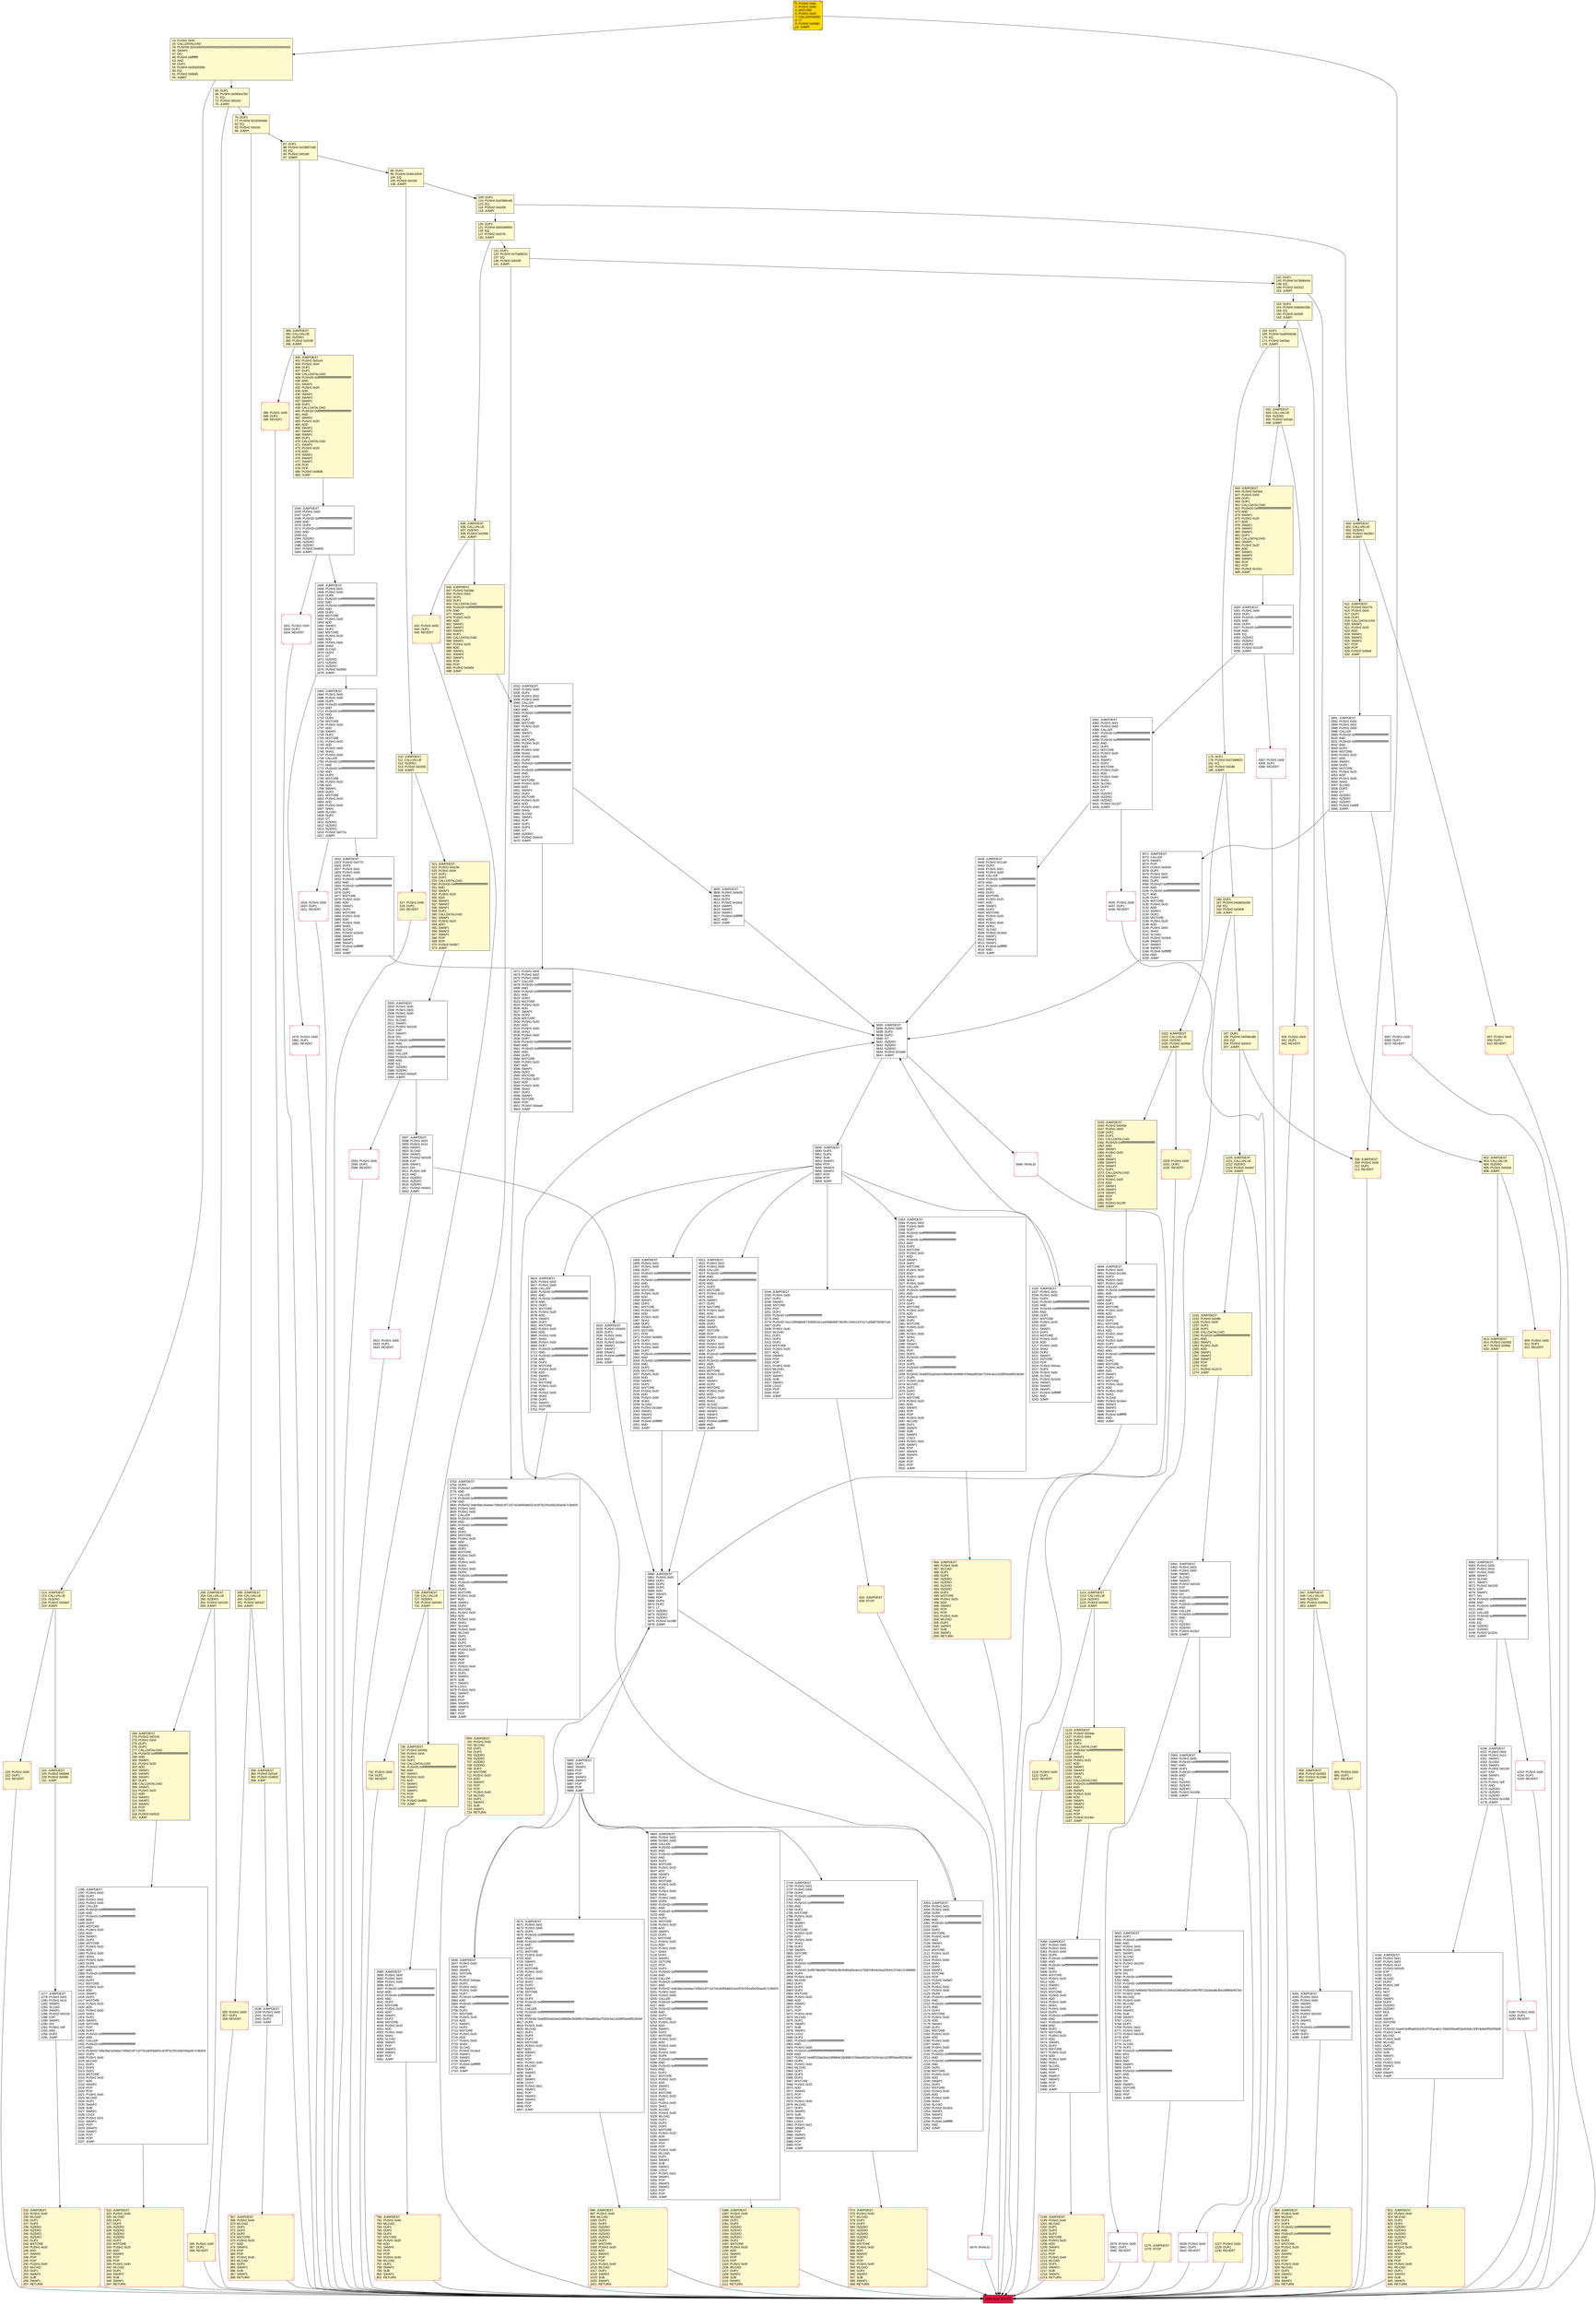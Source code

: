 digraph G {
bgcolor=transparent rankdir=UD;
node [shape=box style=filled color=black fillcolor=white fontname=arial fontcolor=black];
1544 [label="1544: JUMPDEST\l1545: PUSH1 0x00\l1547: DUP1\l1548: PUSH20 0xffffffffffffffffffffffffffffffffffffffff\l1569: AND\l1570: DUP4\l1571: PUSH20 0xffffffffffffffffffffffffffffffffffffffff\l1592: AND\l1593: EQ\l1594: ISZERO\l1595: ISZERO\l1596: ISZERO\l1597: PUSH2 0x0645\l1600: JUMPI\l" ];
2991 [label="2991: JUMPDEST\l2992: PUSH1 0x00\l2994: PUSH1 0x01\l2996: PUSH1 0x00\l2998: CALLER\l2999: PUSH20 0xffffffffffffffffffffffffffffffffffffffff\l3020: AND\l3021: PUSH20 0xffffffffffffffffffffffffffffffffffffffff\l3042: AND\l3043: DUP2\l3044: MSTORE\l3045: PUSH1 0x20\l3047: ADD\l3048: SWAP1\l3049: DUP2\l3050: MSTORE\l3051: PUSH1 0x20\l3053: ADD\l3054: PUSH1 0x00\l3056: SHA3\l3057: SLOAD\l3058: DUP3\l3059: GT\l3060: ISZERO\l3061: ISZERO\l3062: ISZERO\l3063: PUSH2 0x0bff\l3066: JUMPI\l" ];
5890 [label="5890: EXIT BLOCK\l" fillcolor=crimson ];
574 [label="574: JUMPDEST\l575: PUSH1 0x40\l577: MLOAD\l578: DUP1\l579: DUP3\l580: ISZERO\l581: ISZERO\l582: ISZERO\l583: ISZERO\l584: DUP2\l585: MSTORE\l586: PUSH1 0x20\l588: ADD\l589: SWAP2\l590: POP\l591: POP\l592: PUSH1 0x40\l594: MLOAD\l595: DUP1\l596: SWAP2\l597: SUB\l598: SWAP1\l599: RETURN\l" fillcolor=lemonchiffon shape=Msquare color=crimson ];
1086 [label="1086: JUMPDEST\l1087: PUSH1 0x40\l1089: MLOAD\l1090: DUP1\l1091: DUP3\l1092: ISZERO\l1093: ISZERO\l1094: ISZERO\l1095: ISZERO\l1096: DUP2\l1097: MSTORE\l1098: PUSH1 0x20\l1100: ADD\l1101: SWAP2\l1102: POP\l1103: POP\l1104: PUSH1 0x40\l1106: MLOAD\l1107: DUP1\l1108: SWAP2\l1109: SUB\l1110: SWAP1\l1111: RETURN\l" fillcolor=lemonchiffon shape=Msquare color=crimson ];
4184 [label="4184: JUMPDEST\l4185: PUSH1 0x01\l4187: PUSH1 0x03\l4189: PUSH1 0x14\l4191: PUSH2 0x0100\l4194: EXP\l4195: DUP2\l4196: SLOAD\l4197: DUP2\l4198: PUSH1 0xff\l4200: MUL\l4201: NOT\l4202: AND\l4203: SWAP1\l4204: DUP4\l4205: ISZERO\l4206: ISZERO\l4207: MUL\l4208: OR\l4209: SWAP1\l4210: SSTORE\l4211: POP\l4212: PUSH32 0xae5184fba832cb2b1f702aca6117b8d265eaf03ad33eb133f19dde0f5920fa08\l4245: PUSH1 0x40\l4247: MLOAD\l4248: PUSH1 0x40\l4250: MLOAD\l4251: DUP1\l4252: SWAP2\l4253: SUB\l4254: SWAP1\l4255: LOG1\l4256: PUSH1 0x01\l4258: SWAP1\l4259: POP\l4260: SWAP1\l4261: JUMP\l" ];
725 [label="725: JUMPDEST\l726: CALLVALUE\l727: ISZERO\l728: PUSH2 0x02e0\l731: JUMPI\l" fillcolor=lemonchiffon ];
821 [label="821: JUMPDEST\l822: PUSH1 0x40\l824: MLOAD\l825: DUP1\l826: DUP3\l827: ISZERO\l828: ISZERO\l829: ISZERO\l830: ISZERO\l831: DUP2\l832: MSTORE\l833: PUSH1 0x20\l835: ADD\l836: SWAP2\l837: POP\l838: POP\l839: PUSH1 0x40\l841: MLOAD\l842: DUP1\l843: SWAP2\l844: SUB\l845: SWAP1\l846: RETURN\l" fillcolor=lemonchiffon shape=Msquare color=crimson ];
4300 [label="4300: JUMPDEST\l4301: PUSH1 0x00\l4303: DUP1\l4304: PUSH20 0xffffffffffffffffffffffffffffffffffffffff\l4325: AND\l4326: DUP4\l4327: PUSH20 0xffffffffffffffffffffffffffffffffffffffff\l4348: AND\l4349: EQ\l4350: ISZERO\l4351: ISZERO\l4352: ISZERO\l4353: PUSH2 0x1109\l4356: JUMPI\l" ];
939 [label="939: PUSH1 0x00\l941: DUP1\l942: REVERT\l" fillcolor=lemonchiffon shape=Msquare color=crimson ];
258 [label="258: JUMPDEST\l259: CALLVALUE\l260: ISZERO\l261: PUSH2 0x010d\l264: JUMPI\l" fillcolor=lemonchiffon ];
600 [label="600: JUMPDEST\l601: CALLVALUE\l602: ISZERO\l603: PUSH2 0x0263\l606: JUMPI\l" fillcolor=lemonchiffon ];
1022 [label="1022: JUMPDEST\l1023: CALLVALUE\l1024: ISZERO\l1025: PUSH2 0x0409\l1028: JUMPI\l" fillcolor=lemonchiffon ];
4361 [label="4361: JUMPDEST\l4362: PUSH1 0x01\l4364: PUSH1 0x00\l4366: CALLER\l4367: PUSH20 0xffffffffffffffffffffffffffffffffffffffff\l4388: AND\l4389: PUSH20 0xffffffffffffffffffffffffffffffffffffffff\l4410: AND\l4411: DUP2\l4412: MSTORE\l4413: PUSH1 0x20\l4415: ADD\l4416: SWAP1\l4417: DUP2\l4418: MSTORE\l4419: PUSH1 0x20\l4421: ADD\l4422: PUSH1 0x00\l4424: SHA3\l4425: SLOAD\l4426: DUP3\l4427: GT\l4428: ISZERO\l4429: ISZERO\l4430: ISZERO\l4431: PUSH2 0x1157\l4434: JUMPI\l" ];
3071 [label="3071: JUMPDEST\l3072: CALLER\l3073: SWAP1\l3074: POP\l3075: PUSH2 0x0c54\l3078: DUP3\l3079: PUSH1 0x01\l3081: PUSH1 0x00\l3083: DUP5\l3084: PUSH20 0xffffffffffffffffffffffffffffffffffffffff\l3105: AND\l3106: PUSH20 0xffffffffffffffffffffffffffffffffffffffff\l3127: AND\l3128: DUP2\l3129: MSTORE\l3130: PUSH1 0x20\l3132: ADD\l3133: SWAP1\l3134: DUP2\l3135: MSTORE\l3136: PUSH1 0x20\l3138: ADD\l3139: PUSH1 0x00\l3141: SHA3\l3142: SLOAD\l3143: PUSH2 0x16cb\l3146: SWAP1\l3147: SWAP2\l3148: SWAP1\l3149: PUSH4 0xffffffff\l3154: AND\l3155: JUMP\l" ];
4262 [label="4262: JUMPDEST\l4263: PUSH1 0x03\l4265: PUSH1 0x00\l4267: SWAP1\l4268: SLOAD\l4269: SWAP1\l4270: PUSH2 0x0100\l4273: EXP\l4274: SWAP1\l4275: DIV\l4276: PUSH20 0xffffffffffffffffffffffffffffffffffffffff\l4297: AND\l4298: DUP2\l4299: JUMP\l" ];
5835 [label="5835: JUMPDEST\l5836: PUSH1 0x00\l5838: DUP3\l5839: DUP3\l5840: GT\l5841: ISZERO\l5842: ISZERO\l5843: ISZERO\l5844: PUSH2 0x16d9\l5847: JUMPI\l" ];
1198 [label="1198: JUMPDEST\l1199: PUSH1 0x40\l1201: MLOAD\l1202: DUP1\l1203: DUP3\l1204: DUP2\l1205: MSTORE\l1206: PUSH1 0x20\l1208: ADD\l1209: SWAP2\l1210: POP\l1211: POP\l1212: PUSH1 0x40\l1214: MLOAD\l1215: DUP1\l1216: SWAP2\l1217: SUB\l1218: SWAP1\l1219: RETURN\l" fillcolor=lemonchiffon shape=Msquare color=crimson ];
186 [label="186: DUP1\l187: PUSH4 0xdd62ed3e\l192: EQ\l193: PUSH2 0x0458\l196: JUMPI\l" fillcolor=lemonchiffon ];
642 [label="642: PUSH1 0x00\l644: DUP1\l645: REVERT\l" fillcolor=lemonchiffon shape=Msquare color=crimson ];
858 [label="858: JUMPDEST\l859: PUSH2 0x0362\l862: PUSH2 0x10a6\l865: JUMP\l" fillcolor=lemonchiffon ];
2263 [label="2263: JUMPDEST\l2264: PUSH1 0x02\l2266: PUSH1 0x00\l2268: DUP7\l2269: PUSH20 0xffffffffffffffffffffffffffffffffffffffff\l2290: AND\l2291: PUSH20 0xffffffffffffffffffffffffffffffffffffffff\l2312: AND\l2313: DUP2\l2314: MSTORE\l2315: PUSH1 0x20\l2317: ADD\l2318: SWAP1\l2319: DUP2\l2320: MSTORE\l2321: PUSH1 0x20\l2323: ADD\l2324: PUSH1 0x00\l2326: SHA3\l2327: PUSH1 0x00\l2329: CALLER\l2330: PUSH20 0xffffffffffffffffffffffffffffffffffffffff\l2351: AND\l2352: PUSH20 0xffffffffffffffffffffffffffffffffffffffff\l2373: AND\l2374: DUP2\l2375: MSTORE\l2376: PUSH1 0x20\l2378: ADD\l2379: SWAP1\l2380: DUP2\l2381: MSTORE\l2382: PUSH1 0x20\l2384: ADD\l2385: PUSH1 0x00\l2387: SHA3\l2388: DUP2\l2389: SWAP1\l2390: SSTORE\l2391: POP\l2392: DUP3\l2393: PUSH20 0xffffffffffffffffffffffffffffffffffffffff\l2414: AND\l2415: DUP5\l2416: PUSH20 0xffffffffffffffffffffffffffffffffffffffff\l2437: AND\l2438: PUSH32 0xddf252ad1be2c89b69c2b068fc378daa952ba7f163c4a11628f55a4df523b3ef\l2471: DUP5\l2472: PUSH1 0x40\l2474: MLOAD\l2475: DUP1\l2476: DUP3\l2477: DUP2\l2478: MSTORE\l2479: PUSH1 0x20\l2481: ADD\l2482: SWAP2\l2483: POP\l2484: POP\l2485: PUSH1 0x40\l2487: MLOAD\l2488: DUP1\l2489: SWAP2\l2490: SUB\l2491: SWAP1\l2492: LOG3\l2493: PUSH1 0x01\l2495: SWAP1\l2496: POP\l2497: SWAP4\l2498: SWAP3\l2499: POP\l2500: POP\l2501: POP\l2502: JUMP\l" ];
1605 [label="1605: JUMPDEST\l1606: PUSH1 0x01\l1608: PUSH1 0x00\l1610: DUP6\l1611: PUSH20 0xffffffffffffffffffffffffffffffffffffffff\l1632: AND\l1633: PUSH20 0xffffffffffffffffffffffffffffffffffffffff\l1654: AND\l1655: DUP2\l1656: MSTORE\l1657: PUSH1 0x20\l1659: ADD\l1660: SWAP1\l1661: DUP2\l1662: MSTORE\l1663: PUSH1 0x20\l1665: ADD\l1666: PUSH1 0x00\l1668: SHA3\l1669: SLOAD\l1670: DUP3\l1671: GT\l1672: ISZERO\l1673: ISZERO\l1674: ISZERO\l1675: PUSH2 0x0693\l1678: JUMPI\l" ];
932 [label="932: JUMPDEST\l933: CALLVALUE\l934: ISZERO\l935: PUSH2 0x03af\l938: JUMPI\l" fillcolor=lemonchiffon ];
635 [label="635: JUMPDEST\l636: CALLVALUE\l637: ISZERO\l638: PUSH2 0x0286\l641: JUMPI\l" fillcolor=lemonchiffon ];
396 [label="396: PUSH1 0x00\l398: DUP1\l399: REVERT\l" fillcolor=lemonchiffon shape=Msquare color=crimson ];
1679 [label="1679: PUSH1 0x00\l1681: DUP1\l1682: REVERT\l" shape=Msquare color=crimson ];
98 [label="98: DUP1\l99: PUSH4 0x40c10f19\l104: EQ\l105: PUSH2 0x01fe\l108: JUMPI\l" fillcolor=lemonchiffon ];
943 [label="943: JUMPDEST\l944: PUSH2 0x03e4\l947: PUSH1 0x04\l949: DUP1\l950: DUP1\l951: CALLDATALOAD\l952: PUSH20 0xffffffffffffffffffffffffffffffffffffffff\l973: AND\l974: SWAP1\l975: PUSH1 0x20\l977: ADD\l978: SWAP1\l979: SWAP2\l980: SWAP1\l981: DUP1\l982: CALLDATALOAD\l983: SWAP1\l984: PUSH1 0x20\l986: ADD\l987: SWAP1\l988: SWAP2\l989: SWAP1\l990: POP\l991: POP\l992: PUSH2 0x10cc\l995: JUMP\l" fillcolor=lemonchiffon ];
866 [label="866: JUMPDEST\l867: PUSH1 0x40\l869: MLOAD\l870: DUP1\l871: DUP3\l872: PUSH20 0xffffffffffffffffffffffffffffffffffffffff\l893: AND\l894: PUSH20 0xffffffffffffffffffffffffffffffffffffffff\l915: AND\l916: DUP2\l917: MSTORE\l918: PUSH1 0x20\l920: ADD\l921: SWAP2\l922: POP\l923: POP\l924: PUSH1 0x40\l926: MLOAD\l927: DUP1\l928: SWAP2\l929: SUB\l930: SWAP1\l931: RETURN\l" fillcolor=lemonchiffon shape=Msquare color=crimson ];
847 [label="847: JUMPDEST\l848: CALLVALUE\l849: ISZERO\l850: PUSH2 0x035a\l853: JUMPI\l" fillcolor=lemonchiffon ];
175 [label="175: DUP1\l176: PUSH4 0xd73dd623\l181: EQ\l182: PUSH2 0x03fe\l185: JUMPI\l" fillcolor=lemonchiffon ];
1220 [label="1220: JUMPDEST\l1221: CALLVALUE\l1222: ISZERO\l1223: PUSH2 0x04cf\l1226: JUMPI\l" fillcolor=lemonchiffon ];
2597 [label="2597: JUMPDEST\l2598: PUSH1 0x03\l2600: PUSH1 0x14\l2602: SWAP1\l2603: SLOAD\l2604: SWAP1\l2605: PUSH2 0x0100\l2608: EXP\l2609: SWAP1\l2610: DIV\l2611: PUSH1 0xff\l2613: AND\l2614: ISZERO\l2615: ISZERO\l2616: ISZERO\l2617: PUSH2 0x0a41\l2620: JUMPI\l" ];
3605 [label="3605: JUMPDEST\l3606: PUSH2 0x0e28\l3609: DUP4\l3610: DUP3\l3611: PUSH2 0x16cb\l3614: SWAP1\l3615: SWAP2\l3616: SWAP1\l3617: PUSH4 0xffffffff\l3622: AND\l3623: JUMP\l" ];
3753 [label="3753: JUMPDEST\l3754: DUP4\l3755: PUSH20 0xffffffffffffffffffffffffffffffffffffffff\l3776: AND\l3777: CALLER\l3778: PUSH20 0xffffffffffffffffffffffffffffffffffffffff\l3799: AND\l3800: PUSH32 0x8c5be1e5ebec7d5bd14f71427d1e84f3dd0314c0f7b2291e5b200ac8c7c3b925\l3833: PUSH1 0x02\l3835: PUSH1 0x00\l3837: CALLER\l3838: PUSH20 0xffffffffffffffffffffffffffffffffffffffff\l3859: AND\l3860: PUSH20 0xffffffffffffffffffffffffffffffffffffffff\l3881: AND\l3882: DUP2\l3883: MSTORE\l3884: PUSH1 0x20\l3886: ADD\l3887: SWAP1\l3888: DUP2\l3889: MSTORE\l3890: PUSH1 0x20\l3892: ADD\l3893: PUSH1 0x00\l3895: SHA3\l3896: PUSH1 0x00\l3898: DUP9\l3899: PUSH20 0xffffffffffffffffffffffffffffffffffffffff\l3920: AND\l3921: PUSH20 0xffffffffffffffffffffffffffffffffffffffff\l3942: AND\l3943: DUP2\l3944: MSTORE\l3945: PUSH1 0x20\l3947: ADD\l3948: SWAP1\l3949: DUP2\l3950: MSTORE\l3951: PUSH1 0x20\l3953: ADD\l3954: PUSH1 0x00\l3956: SHA3\l3957: SLOAD\l3958: PUSH1 0x40\l3960: MLOAD\l3961: DUP1\l3962: DUP3\l3963: DUP2\l3964: MSTORE\l3965: PUSH1 0x20\l3967: ADD\l3968: SWAP2\l3969: POP\l3970: POP\l3971: PUSH1 0x40\l3973: MLOAD\l3974: DUP1\l3975: SWAP2\l3976: SUB\l3977: SWAP1\l3978: LOG3\l3979: PUSH1 0x01\l3981: SWAP2\l3982: POP\l3983: POP\l3984: SWAP3\l3985: SWAP2\l3986: POP\l3987: POP\l3988: JUMP\l" ];
5879 [label="5879: INVALID\l" shape=Msquare color=crimson ];
2734 [label="2734: JUMPDEST\l2735: PUSH1 0x01\l2737: PUSH1 0x00\l2739: DUP6\l2740: PUSH20 0xffffffffffffffffffffffffffffffffffffffff\l2761: AND\l2762: PUSH20 0xffffffffffffffffffffffffffffffffffffffff\l2783: AND\l2784: DUP2\l2785: MSTORE\l2786: PUSH1 0x20\l2788: ADD\l2789: SWAP1\l2790: DUP2\l2791: MSTORE\l2792: PUSH1 0x20\l2794: ADD\l2795: PUSH1 0x00\l2797: SHA3\l2798: DUP2\l2799: SWAP1\l2800: SSTORE\l2801: POP\l2802: DUP3\l2803: PUSH20 0xffffffffffffffffffffffffffffffffffffffff\l2824: AND\l2825: PUSH32 0x0f6798a560793a54c3bcfe86a93cde1e73087d944c0ea20544137d4121396885\l2858: DUP4\l2859: PUSH1 0x40\l2861: MLOAD\l2862: DUP1\l2863: DUP3\l2864: DUP2\l2865: MSTORE\l2866: PUSH1 0x20\l2868: ADD\l2869: SWAP2\l2870: POP\l2871: POP\l2872: PUSH1 0x40\l2874: MLOAD\l2875: DUP1\l2876: SWAP2\l2877: SUB\l2878: SWAP1\l2879: LOG2\l2880: DUP3\l2881: PUSH20 0xffffffffffffffffffffffffffffffffffffffff\l2902: AND\l2903: PUSH1 0x00\l2905: PUSH20 0xffffffffffffffffffffffffffffffffffffffff\l2926: AND\l2927: PUSH32 0xddf252ad1be2c89b69c2b068fc378daa952ba7f163c4a11628f55a4df523b3ef\l2960: DUP5\l2961: PUSH1 0x40\l2963: MLOAD\l2964: DUP1\l2965: DUP3\l2966: DUP2\l2967: MSTORE\l2968: PUSH1 0x20\l2970: ADD\l2971: SWAP2\l2972: POP\l2973: POP\l2974: PUSH1 0x40\l2976: MLOAD\l2977: DUP1\l2978: SWAP2\l2979: SUB\l2980: SWAP1\l2981: LOG3\l2982: PUSH1 0x01\l2984: SWAP1\l2985: POP\l2986: SWAP3\l2987: SWAP2\l2988: POP\l2989: POP\l2990: JUMP\l" ];
224 [label="224: JUMPDEST\l225: PUSH2 0x00e8\l228: PUSH2 0x04fd\l231: JUMP\l" fillcolor=lemonchiffon ];
813 [label="813: JUMPDEST\l814: PUSH2 0x0335\l817: PUSH2 0x0fde\l820: JUMP\l" fillcolor=lemonchiffon ];
1904 [label="1904: JUMPDEST\l1905: PUSH1 0x01\l1907: PUSH1 0x00\l1909: DUP7\l1910: PUSH20 0xffffffffffffffffffffffffffffffffffffffff\l1931: AND\l1932: PUSH20 0xffffffffffffffffffffffffffffffffffffffff\l1953: AND\l1954: DUP2\l1955: MSTORE\l1956: PUSH1 0x20\l1958: ADD\l1959: SWAP1\l1960: DUP2\l1961: MSTORE\l1962: PUSH1 0x20\l1964: ADD\l1965: PUSH1 0x00\l1967: SHA3\l1968: DUP2\l1969: SWAP1\l1970: SSTORE\l1971: POP\l1972: PUSH2 0x0805\l1975: DUP3\l1976: PUSH1 0x01\l1978: PUSH1 0x00\l1980: DUP7\l1981: PUSH20 0xffffffffffffffffffffffffffffffffffffffff\l2002: AND\l2003: PUSH20 0xffffffffffffffffffffffffffffffffffffffff\l2024: AND\l2025: DUP2\l2026: MSTORE\l2027: PUSH1 0x20\l2029: ADD\l2030: SWAP1\l2031: DUP2\l2032: MSTORE\l2033: PUSH1 0x20\l2035: ADD\l2036: PUSH1 0x00\l2038: SHA3\l2039: SLOAD\l2040: PUSH2 0x16e4\l2043: SWAP1\l2044: SWAP2\l2045: SWAP1\l2046: PUSH4 0xffffffff\l2051: AND\l2052: JUMP\l" ];
3067 [label="3067: PUSH1 0x00\l3069: DUP1\l3070: REVERT\l" shape=Msquare color=crimson ];
1822 [label="1822: JUMPDEST\l1823: PUSH2 0x0770\l1826: DUP3\l1827: PUSH1 0x01\l1829: PUSH1 0x00\l1831: DUP8\l1832: PUSH20 0xffffffffffffffffffffffffffffffffffffffff\l1853: AND\l1854: PUSH20 0xffffffffffffffffffffffffffffffffffffffff\l1875: AND\l1876: DUP2\l1877: MSTORE\l1878: PUSH1 0x20\l1880: ADD\l1881: SWAP1\l1882: DUP2\l1883: MSTORE\l1884: PUSH1 0x20\l1886: ADD\l1887: PUSH1 0x00\l1889: SHA3\l1890: SLOAD\l1891: PUSH2 0x16cb\l1894: SWAP1\l1895: SWAP2\l1896: SWAP1\l1897: PUSH4 0xffffffff\l1902: AND\l1903: JUMP\l" ];
1231 [label="1231: JUMPDEST\l1232: PUSH2 0x04fb\l1235: PUSH1 0x04\l1237: DUP1\l1238: DUP1\l1239: CALLDATALOAD\l1240: PUSH20 0xffffffffffffffffffffffffffffffffffffffff\l1261: AND\l1262: SWAP1\l1263: PUSH1 0x20\l1265: ADD\l1266: SWAP1\l1267: SWAP2\l1268: SWAP1\l1269: POP\l1270: POP\l1271: PUSH2 0x1573\l1274: JUMP\l" fillcolor=lemonchiffon ];
4848 [label="4848: JUMPDEST\l4849: PUSH1 0x00\l4851: PUSH2 0x1381\l4854: DUP3\l4855: PUSH1 0x02\l4857: PUSH1 0x00\l4859: CALLER\l4860: PUSH20 0xffffffffffffffffffffffffffffffffffffffff\l4881: AND\l4882: PUSH20 0xffffffffffffffffffffffffffffffffffffffff\l4903: AND\l4904: DUP2\l4905: MSTORE\l4906: PUSH1 0x20\l4908: ADD\l4909: SWAP1\l4910: DUP2\l4911: MSTORE\l4912: PUSH1 0x20\l4914: ADD\l4915: PUSH1 0x00\l4917: SHA3\l4918: PUSH1 0x00\l4920: DUP7\l4921: PUSH20 0xffffffffffffffffffffffffffffffffffffffff\l4942: AND\l4943: PUSH20 0xffffffffffffffffffffffffffffffffffffffff\l4964: AND\l4965: DUP2\l4966: MSTORE\l4967: PUSH1 0x20\l4969: ADD\l4970: SWAP1\l4971: DUP2\l4972: MSTORE\l4973: PUSH1 0x20\l4975: ADD\l4976: PUSH1 0x00\l4978: SHA3\l4979: SLOAD\l4980: PUSH2 0x16e4\l4983: SWAP1\l4984: SWAP2\l4985: SWAP1\l4986: PUSH4 0xffffffff\l4991: AND\l4992: JUMP\l" ];
5848 [label="5848: INVALID\l" shape=Msquare color=crimson ];
389 [label="389: JUMPDEST\l390: CALLVALUE\l391: ISZERO\l392: PUSH2 0x0190\l395: JUMPI\l" fillcolor=lemonchiffon ];
521 [label="521: JUMPDEST\l522: PUSH2 0x023e\l525: PUSH1 0x04\l527: DUP1\l528: DUP1\l529: CALLDATALOAD\l530: PUSH20 0xffffffffffffffffffffffffffffffffffffffff\l551: AND\l552: SWAP1\l553: PUSH1 0x20\l555: ADD\l556: SWAP1\l557: SWAP2\l558: SWAP1\l559: DUP1\l560: CALLDATALOAD\l561: SWAP1\l562: PUSH1 0x20\l564: ADD\l565: SWAP1\l566: SWAP2\l567: SWAP1\l568: POP\l569: POP\l570: PUSH2 0x09c7\l573: JUMP\l" fillcolor=lemonchiffon ];
1227 [label="1227: PUSH1 0x00\l1229: DUP1\l1230: REVERT\l" fillcolor=lemonchiffon shape=Msquare color=crimson ];
5579 [label="5579: PUSH1 0x00\l5581: DUP1\l5582: REVERT\l" shape=Msquare color=crimson ];
4993 [label="4993: JUMPDEST\l4994: PUSH1 0x02\l4996: PUSH1 0x00\l4998: CALLER\l4999: PUSH20 0xffffffffffffffffffffffffffffffffffffffff\l5020: AND\l5021: PUSH20 0xffffffffffffffffffffffffffffffffffffffff\l5042: AND\l5043: DUP2\l5044: MSTORE\l5045: PUSH1 0x20\l5047: ADD\l5048: SWAP1\l5049: DUP2\l5050: MSTORE\l5051: PUSH1 0x20\l5053: ADD\l5054: PUSH1 0x00\l5056: SHA3\l5057: PUSH1 0x00\l5059: DUP6\l5060: PUSH20 0xffffffffffffffffffffffffffffffffffffffff\l5081: AND\l5082: PUSH20 0xffffffffffffffffffffffffffffffffffffffff\l5103: AND\l5104: DUP2\l5105: MSTORE\l5106: PUSH1 0x20\l5108: ADD\l5109: SWAP1\l5110: DUP2\l5111: MSTORE\l5112: PUSH1 0x20\l5114: ADD\l5115: PUSH1 0x00\l5117: SHA3\l5118: DUP2\l5119: SWAP1\l5120: SSTORE\l5121: POP\l5122: DUP3\l5123: PUSH20 0xffffffffffffffffffffffffffffffffffffffff\l5144: AND\l5145: CALLER\l5146: PUSH20 0xffffffffffffffffffffffffffffffffffffffff\l5167: AND\l5168: PUSH32 0x8c5be1e5ebec7d5bd14f71427d1e84f3dd0314c0f7b2291e5b200ac8c7c3b925\l5201: PUSH1 0x02\l5203: PUSH1 0x00\l5205: CALLER\l5206: PUSH20 0xffffffffffffffffffffffffffffffffffffffff\l5227: AND\l5228: PUSH20 0xffffffffffffffffffffffffffffffffffffffff\l5249: AND\l5250: DUP2\l5251: MSTORE\l5252: PUSH1 0x20\l5254: ADD\l5255: SWAP1\l5256: DUP2\l5257: MSTORE\l5258: PUSH1 0x20\l5260: ADD\l5261: PUSH1 0x00\l5263: SHA3\l5264: PUSH1 0x00\l5266: DUP8\l5267: PUSH20 0xffffffffffffffffffffffffffffffffffffffff\l5288: AND\l5289: PUSH20 0xffffffffffffffffffffffffffffffffffffffff\l5310: AND\l5311: DUP2\l5312: MSTORE\l5313: PUSH1 0x20\l5315: ADD\l5316: SWAP1\l5317: DUP2\l5318: MSTORE\l5319: PUSH1 0x20\l5321: ADD\l5322: PUSH1 0x00\l5324: SHA3\l5325: SLOAD\l5326: PUSH1 0x40\l5328: MLOAD\l5329: DUP1\l5330: DUP3\l5331: DUP2\l5332: MSTORE\l5333: PUSH1 0x20\l5335: ADD\l5336: SWAP2\l5337: POP\l5338: POP\l5339: PUSH1 0x40\l5341: MLOAD\l5342: DUP1\l5343: SWAP2\l5344: SUB\l5345: SWAP1\l5346: LOG3\l5347: PUSH1 0x01\l5349: SWAP1\l5350: POP\l5351: SWAP3\l5352: SWAP2\l5353: POP\l5354: POP\l5355: JUMP\l" ];
1275 [label="1275: JUMPDEST\l1276: STOP\l" fillcolor=lemonchiffon shape=Msquare color=crimson ];
3471 [label="3471: PUSH1 0x00\l3473: PUSH1 0x02\l3475: PUSH1 0x00\l3477: CALLER\l3478: PUSH20 0xffffffffffffffffffffffffffffffffffffffff\l3499: AND\l3500: PUSH20 0xffffffffffffffffffffffffffffffffffffffff\l3521: AND\l3522: DUP2\l3523: MSTORE\l3524: PUSH1 0x20\l3526: ADD\l3527: SWAP1\l3528: DUP2\l3529: MSTORE\l3530: PUSH1 0x20\l3532: ADD\l3533: PUSH1 0x00\l3535: SHA3\l3536: PUSH1 0x00\l3538: DUP7\l3539: PUSH20 0xffffffffffffffffffffffffffffffffffffffff\l3560: AND\l3561: PUSH20 0xffffffffffffffffffffffffffffffffffffffff\l3582: AND\l3583: DUP2\l3584: MSTORE\l3585: PUSH1 0x20\l3587: ADD\l3588: SWAP1\l3589: DUP2\l3590: MSTORE\l3591: PUSH1 0x20\l3593: ADD\l3594: PUSH1 0x00\l3596: SHA3\l3597: DUP2\l3598: SWAP1\l3599: SSTORE\l3600: POP\l3601: PUSH2 0x0ea9\l3604: JUMP\l" ];
3989 [label="3989: JUMPDEST\l3990: PUSH1 0x00\l3992: PUSH1 0x01\l3994: PUSH1 0x00\l3996: DUP4\l3997: PUSH20 0xffffffffffffffffffffffffffffffffffffffff\l4018: AND\l4019: PUSH20 0xffffffffffffffffffffffffffffffffffffffff\l4040: AND\l4041: DUP2\l4042: MSTORE\l4043: PUSH1 0x20\l4045: ADD\l4046: SWAP1\l4047: DUP2\l4048: MSTORE\l4049: PUSH1 0x20\l4051: ADD\l4052: PUSH1 0x00\l4054: SHA3\l4055: SLOAD\l4056: SWAP1\l4057: POP\l4058: SWAP2\l4059: SWAP1\l4060: POP\l4061: JUMP\l" ];
5356 [label="5356: JUMPDEST\l5357: PUSH1 0x00\l5359: PUSH1 0x02\l5361: PUSH1 0x00\l5363: DUP5\l5364: PUSH20 0xffffffffffffffffffffffffffffffffffffffff\l5385: AND\l5386: PUSH20 0xffffffffffffffffffffffffffffffffffffffff\l5407: AND\l5408: DUP2\l5409: MSTORE\l5410: PUSH1 0x20\l5412: ADD\l5413: SWAP1\l5414: DUP2\l5415: MSTORE\l5416: PUSH1 0x20\l5418: ADD\l5419: PUSH1 0x00\l5421: SHA3\l5422: PUSH1 0x00\l5424: DUP4\l5425: PUSH20 0xffffffffffffffffffffffffffffffffffffffff\l5446: AND\l5447: PUSH20 0xffffffffffffffffffffffffffffffffffffffff\l5468: AND\l5469: DUP2\l5470: MSTORE\l5471: PUSH1 0x20\l5473: ADD\l5474: SWAP1\l5475: DUP2\l5476: MSTORE\l5477: PUSH1 0x20\l5479: ADD\l5480: PUSH1 0x00\l5482: SHA3\l5483: SLOAD\l5484: SWAP1\l5485: POP\l5486: SWAP3\l5487: SWAP2\l5488: POP\l5489: POP\l5490: JUMP\l" ];
611 [label="611: JUMPDEST\l612: PUSH2 0x0279\l615: PUSH1 0x04\l617: DUP1\l618: DUP1\l619: CALLDATALOAD\l620: SWAP1\l621: PUSH1 0x20\l623: ADD\l624: SWAP1\l625: SWAP2\l626: SWAP1\l627: POP\l628: POP\l629: PUSH2 0x0baf\l632: JUMP\l" fillcolor=lemonchiffon ];
220 [label="220: PUSH1 0x00\l222: DUP1\l223: REVERT\l" fillcolor=lemonchiffon shape=Msquare color=crimson ];
732 [label="732: PUSH1 0x00\l734: DUP1\l735: REVERT\l" fillcolor=lemonchiffon shape=Msquare color=crimson ];
5491 [label="5491: JUMPDEST\l5492: PUSH1 0x03\l5494: PUSH1 0x00\l5496: SWAP1\l5497: SLOAD\l5498: SWAP1\l5499: PUSH2 0x0100\l5502: EXP\l5503: SWAP1\l5504: DIV\l5505: PUSH20 0xffffffffffffffffffffffffffffffffffffffff\l5526: AND\l5527: PUSH20 0xffffffffffffffffffffffffffffffffffffffff\l5548: AND\l5549: CALLER\l5550: PUSH20 0xffffffffffffffffffffffffffffffffffffffff\l5571: AND\l5572: EQ\l5573: ISZERO\l5574: ISZERO\l5575: PUSH2 0x15cf\l5578: JUMPI\l" ];
164 [label="164: DUP1\l165: PUSH4 0xa9059cbb\l170: EQ\l171: PUSH2 0x03a4\l174: JUMPI\l" fillcolor=lemonchiffon ];
322 [label="322: JUMPDEST\l323: PUSH1 0x40\l325: MLOAD\l326: DUP1\l327: DUP3\l328: ISZERO\l329: ISZERO\l330: ISZERO\l331: ISZERO\l332: DUP2\l333: MSTORE\l334: PUSH1 0x20\l336: ADD\l337: SWAP2\l338: POP\l339: POP\l340: PUSH1 0x40\l342: MLOAD\l343: DUP1\l344: SWAP2\l345: SUB\l346: SWAP1\l347: RETURN\l" fillcolor=lemonchiffon shape=Msquare color=crimson ];
646 [label="646: JUMPDEST\l647: PUSH2 0x02bb\l650: PUSH1 0x04\l652: DUP1\l653: DUP1\l654: CALLDATALOAD\l655: PUSH20 0xffffffffffffffffffffffffffffffffffffffff\l676: AND\l677: SWAP1\l678: PUSH1 0x20\l680: ADD\l681: SWAP1\l682: SWAP2\l683: SWAP1\l684: DUP1\l685: CALLDATALOAD\l686: SWAP1\l687: PUSH1 0x20\l689: ADD\l690: SWAP1\l691: SWAP2\l692: SWAP1\l693: POP\l694: POP\l695: PUSH2 0x0d04\l698: JUMP\l" fillcolor=lemonchiffon ];
2593 [label="2593: PUSH1 0x00\l2595: DUP1\l2596: REVERT\l" shape=Msquare color=crimson ];
13 [label="13: PUSH1 0x00\l15: CALLDATALOAD\l16: PUSH29 0x0100000000000000000000000000000000000000000000000000000000\l46: SWAP1\l47: DIV\l48: PUSH4 0xffffffff\l53: AND\l54: DUP1\l55: PUSH4 0x05d2035b\l60: EQ\l61: PUSH2 0x00d5\l64: JUMPI\l" fillcolor=lemonchiffon ];
802 [label="802: JUMPDEST\l803: CALLVALUE\l804: ISZERO\l805: PUSH2 0x032d\l808: JUMPI\l" fillcolor=lemonchiffon ];
348 [label="348: JUMPDEST\l349: CALLVALUE\l350: ISZERO\l351: PUSH2 0x0167\l354: JUMPI\l" fillcolor=lemonchiffon ];
699 [label="699: JUMPDEST\l700: PUSH1 0x40\l702: MLOAD\l703: DUP1\l704: DUP3\l705: ISZERO\l706: ISZERO\l707: ISZERO\l708: ISZERO\l709: DUP2\l710: MSTORE\l711: PUSH1 0x20\l713: ADD\l714: SWAP2\l715: POP\l716: POP\l717: PUSH1 0x40\l719: MLOAD\l720: DUP1\l721: SWAP2\l722: SUB\l723: SWAP1\l724: RETURN\l" fillcolor=lemonchiffon shape=Msquare color=crimson ];
809 [label="809: PUSH1 0x00\l811: DUP1\l812: REVERT\l" fillcolor=lemonchiffon shape=Msquare color=crimson ];
5860 [label="5860: JUMPDEST\l5861: PUSH1 0x00\l5863: DUP1\l5864: DUP3\l5865: DUP5\l5866: ADD\l5867: SWAP1\l5868: POP\l5869: DUP4\l5870: DUP2\l5871: LT\l5872: ISZERO\l5873: ISZERO\l5874: ISZERO\l5875: PUSH2 0x16f8\l5878: JUMPI\l" ];
76 [label="76: DUP1\l77: PUSH4 0x18160ddd\l82: EQ\l83: PUSH2 0x015c\l86: JUMPI\l" fillcolor=lemonchiffon ];
87 [label="87: DUP1\l88: PUSH4 0x23b872dd\l93: EQ\l94: PUSH2 0x0185\l97: JUMPI\l" fillcolor=lemonchiffon ];
4156 [label="4156: JUMPDEST\l4157: PUSH1 0x03\l4159: PUSH1 0x14\l4161: SWAP1\l4162: SLOAD\l4163: SWAP1\l4164: PUSH2 0x0100\l4167: EXP\l4168: SWAP1\l4169: DIV\l4170: PUSH1 0xff\l4172: AND\l4173: ISZERO\l4174: ISZERO\l4175: ISZERO\l4176: PUSH2 0x1058\l4179: JUMPI\l" ];
4670 [label="4670: JUMPDEST\l4671: PUSH1 0x01\l4673: PUSH1 0x00\l4675: DUP6\l4676: PUSH20 0xffffffffffffffffffffffffffffffffffffffff\l4697: AND\l4698: PUSH20 0xffffffffffffffffffffffffffffffffffffffff\l4719: AND\l4720: DUP2\l4721: MSTORE\l4722: PUSH1 0x20\l4724: ADD\l4725: SWAP1\l4726: DUP2\l4727: MSTORE\l4728: PUSH1 0x20\l4730: ADD\l4731: PUSH1 0x00\l4733: SHA3\l4734: DUP2\l4735: SWAP1\l4736: SSTORE\l4737: POP\l4738: DUP3\l4739: PUSH20 0xffffffffffffffffffffffffffffffffffffffff\l4760: AND\l4761: CALLER\l4762: PUSH20 0xffffffffffffffffffffffffffffffffffffffff\l4783: AND\l4784: PUSH32 0xddf252ad1be2c89b69c2b068fc378daa952ba7f163c4a11628f55a4df523b3ef\l4817: DUP5\l4818: PUSH1 0x40\l4820: MLOAD\l4821: DUP1\l4822: DUP3\l4823: DUP2\l4824: MSTORE\l4825: PUSH1 0x20\l4827: ADD\l4828: SWAP2\l4829: POP\l4830: POP\l4831: PUSH1 0x40\l4833: MLOAD\l4834: DUP1\l4835: SWAP2\l4836: SUB\l4837: SWAP1\l4838: LOG3\l4839: PUSH1 0x01\l4841: SWAP1\l4842: POP\l4843: SWAP3\l4844: SWAP2\l4845: POP\l4846: POP\l4847: JUMP\l" ];
359 [label="359: JUMPDEST\l360: PUSH2 0x016f\l363: PUSH2 0x0602\l366: JUMP\l" fillcolor=lemonchiffon ];
1277 [label="1277: JUMPDEST\l1278: PUSH1 0x03\l1280: PUSH1 0x14\l1282: SWAP1\l1283: SLOAD\l1284: SWAP1\l1285: PUSH2 0x0100\l1288: EXP\l1289: SWAP1\l1290: DIV\l1291: PUSH1 0xff\l1293: AND\l1294: DUP2\l1295: JUMP\l" ];
3332 [label="3332: JUMPDEST\l3333: PUSH1 0x00\l3335: DUP1\l3336: PUSH1 0x02\l3338: PUSH1 0x00\l3340: CALLER\l3341: PUSH20 0xffffffffffffffffffffffffffffffffffffffff\l3362: AND\l3363: PUSH20 0xffffffffffffffffffffffffffffffffffffffff\l3384: AND\l3385: DUP2\l3386: MSTORE\l3387: PUSH1 0x20\l3389: ADD\l3390: SWAP1\l3391: DUP2\l3392: MSTORE\l3393: PUSH1 0x20\l3395: ADD\l3396: PUSH1 0x00\l3398: SHA3\l3399: PUSH1 0x00\l3401: DUP6\l3402: PUSH20 0xffffffffffffffffffffffffffffffffffffffff\l3423: AND\l3424: PUSH20 0xffffffffffffffffffffffffffffffffffffffff\l3445: AND\l3446: DUP2\l3447: MSTORE\l3448: PUSH1 0x20\l3450: ADD\l3451: SWAP1\l3452: DUP2\l3453: MSTORE\l3454: PUSH1 0x20\l3456: ADD\l3457: PUSH1 0x00\l3459: SHA3\l3460: SLOAD\l3461: SWAP1\l3462: POP\l3463: DUP1\l3464: DUP4\l3465: GT\l3466: ISZERO\l3467: PUSH2 0x0e15\l3470: JUMPI\l" ];
5880 [label="5880: JUMPDEST\l5881: DUP1\l5882: SWAP2\l5883: POP\l5884: POP\l5885: SWAP3\l5886: SWAP2\l5887: POP\l5888: POP\l5889: JUMP\l" ];
2053 [label="2053: JUMPDEST\l2054: PUSH1 0x01\l2056: PUSH1 0x00\l2058: DUP6\l2059: PUSH20 0xffffffffffffffffffffffffffffffffffffffff\l2080: AND\l2081: PUSH20 0xffffffffffffffffffffffffffffffffffffffff\l2102: AND\l2103: DUP2\l2104: MSTORE\l2105: PUSH1 0x20\l2107: ADD\l2108: SWAP1\l2109: DUP2\l2110: MSTORE\l2111: PUSH1 0x20\l2113: ADD\l2114: PUSH1 0x00\l2116: SHA3\l2117: DUP2\l2118: SWAP1\l2119: SSTORE\l2120: POP\l2121: PUSH2 0x08d7\l2124: DUP3\l2125: PUSH1 0x02\l2127: PUSH1 0x00\l2129: DUP8\l2130: PUSH20 0xffffffffffffffffffffffffffffffffffffffff\l2151: AND\l2152: PUSH20 0xffffffffffffffffffffffffffffffffffffffff\l2173: AND\l2174: DUP2\l2175: MSTORE\l2176: PUSH1 0x20\l2178: ADD\l2179: SWAP1\l2180: DUP2\l2181: MSTORE\l2182: PUSH1 0x20\l2184: ADD\l2185: PUSH1 0x00\l2187: SHA3\l2188: PUSH1 0x00\l2190: CALLER\l2191: PUSH20 0xffffffffffffffffffffffffffffffffffffffff\l2212: AND\l2213: PUSH20 0xffffffffffffffffffffffffffffffffffffffff\l2234: AND\l2235: DUP2\l2236: MSTORE\l2237: PUSH1 0x20\l2239: ADD\l2240: SWAP1\l2241: DUP2\l2242: MSTORE\l2243: PUSH1 0x20\l2245: ADD\l2246: PUSH1 0x00\l2248: SHA3\l2249: SLOAD\l2250: PUSH2 0x16cb\l2253: SWAP1\l2254: SWAP2\l2255: SWAP1\l2256: PUSH4 0xffffffff\l2261: AND\l2262: JUMP\l" ];
109 [label="109: DUP1\l110: PUSH4 0x42966c68\l115: EQ\l116: PUSH2 0x0258\l119: JUMPI\l" fillcolor=lemonchiffon ];
4152 [label="4152: PUSH1 0x00\l4154: DUP1\l4155: REVERT\l" shape=Msquare color=crimson ];
2621 [label="2621: PUSH1 0x00\l2623: DUP1\l2624: REVERT\l" shape=Msquare color=crimson ];
517 [label="517: PUSH1 0x00\l519: DUP1\l520: REVERT\l" fillcolor=lemonchiffon shape=Msquare color=crimson ];
1029 [label="1029: PUSH1 0x00\l1031: DUP1\l1032: REVERT\l" fillcolor=lemonchiffon shape=Msquare color=crimson ];
4357 [label="4357: PUSH1 0x00\l4359: DUP1\l4360: REVERT\l" shape=Msquare color=crimson ];
120 [label="120: DUP1\l121: PUSH4 0x66188463\l126: EQ\l127: PUSH2 0x027b\l130: JUMPI\l" fillcolor=lemonchiffon ];
5639 [label="5639: PUSH1 0x00\l5641: DUP1\l5642: REVERT\l" shape=Msquare color=crimson ];
400 [label="400: JUMPDEST\l401: PUSH2 0x01e4\l404: PUSH1 0x04\l406: DUP1\l407: DUP1\l408: CALLDATALOAD\l409: PUSH20 0xffffffffffffffffffffffffffffffffffffffff\l430: AND\l431: SWAP1\l432: PUSH1 0x20\l434: ADD\l435: SWAP1\l436: SWAP2\l437: SWAP1\l438: DUP1\l439: CALLDATALOAD\l440: PUSH20 0xffffffffffffffffffffffffffffffffffffffff\l461: AND\l462: SWAP1\l463: PUSH1 0x20\l465: ADD\l466: SWAP1\l467: SWAP2\l468: SWAP1\l469: DUP1\l470: CALLDATALOAD\l471: SWAP1\l472: PUSH1 0x20\l474: ADD\l475: SWAP1\l476: SWAP2\l477: SWAP1\l478: POP\l479: POP\l480: PUSH2 0x0608\l483: JUMP\l" fillcolor=lemonchiffon ];
265 [label="265: PUSH1 0x00\l267: DUP1\l268: REVERT\l" fillcolor=lemonchiffon shape=Msquare color=crimson ];
2625 [label="2625: JUMPDEST\l2626: PUSH2 0x0a56\l2629: DUP3\l2630: PUSH1 0x00\l2632: SLOAD\l2633: PUSH2 0x16e4\l2636: SWAP1\l2637: SWAP2\l2638: SWAP1\l2639: PUSH4 0xffffffff\l2644: AND\l2645: JUMP\l" ];
1538 [label="1538: JUMPDEST\l1539: PUSH1 0x00\l1541: SLOAD\l1542: DUP2\l1543: JUMP\l" ];
1033 [label="1033: JUMPDEST\l1034: PUSH2 0x043e\l1037: PUSH1 0x04\l1039: DUP1\l1040: DUP1\l1041: CALLDATALOAD\l1042: PUSH20 0xffffffffffffffffffffffffffffffffffffffff\l1063: AND\l1064: SWAP1\l1065: PUSH1 0x20\l1067: ADD\l1068: SWAP1\l1069: SWAP2\l1070: SWAP1\l1071: DUP1\l1072: CALLDATALOAD\l1073: SWAP1\l1074: PUSH1 0x20\l1076: ADD\l1077: SWAP1\l1078: SWAP2\l1079: SWAP1\l1080: POP\l1081: POP\l1082: PUSH2 0x12f0\l1085: JUMP\l" fillcolor=lemonchiffon ];
0 [label="0: PUSH1 0x60\l2: PUSH1 0x40\l4: MSTORE\l5: PUSH1 0x04\l7: CALLDATASIZE\l8: LT\l9: PUSH2 0x00d0\l12: JUMPI\l" fillcolor=lemonchiffon shape=Msquare fillcolor=gold ];
4439 [label="4439: JUMPDEST\l4440: PUSH2 0x11a9\l4443: DUP3\l4444: PUSH1 0x01\l4446: PUSH1 0x00\l4448: CALLER\l4449: PUSH20 0xffffffffffffffffffffffffffffffffffffffff\l4470: AND\l4471: PUSH20 0xffffffffffffffffffffffffffffffffffffffff\l4492: AND\l4493: DUP2\l4494: MSTORE\l4495: PUSH1 0x20\l4497: ADD\l4498: SWAP1\l4499: DUP2\l4500: MSTORE\l4501: PUSH1 0x20\l4503: ADD\l4504: PUSH1 0x00\l4506: SHA3\l4507: SLOAD\l4508: PUSH2 0x16cb\l4511: SWAP1\l4512: SWAP2\l4513: SWAP1\l4514: PUSH4 0xffffffff\l4519: AND\l4520: JUMP\l" ];
1818 [label="1818: PUSH1 0x00\l1820: DUP1\l1821: REVERT\l" shape=Msquare color=crimson ];
780 [label="780: JUMPDEST\l781: PUSH1 0x40\l783: MLOAD\l784: DUP1\l785: DUP3\l786: DUP2\l787: MSTORE\l788: PUSH1 0x20\l790: ADD\l791: SWAP2\l792: POP\l793: POP\l794: PUSH1 0x40\l796: MLOAD\l797: DUP1\l798: SWAP2\l799: SUB\l800: SWAP1\l801: RETURN\l" fillcolor=lemonchiffon shape=Msquare color=crimson ];
355 [label="355: PUSH1 0x00\l357: DUP1\l358: REVERT\l" fillcolor=lemonchiffon shape=Msquare color=crimson ];
736 [label="736: JUMPDEST\l737: PUSH2 0x030c\l740: PUSH1 0x04\l742: DUP1\l743: DUP1\l744: CALLDATALOAD\l745: PUSH20 0xffffffffffffffffffffffffffffffffffffffff\l766: AND\l767: SWAP1\l768: PUSH1 0x20\l770: ADD\l771: SWAP1\l772: SWAP2\l773: SWAP1\l774: POP\l775: POP\l776: PUSH2 0x0f95\l779: JUMP\l" fillcolor=lemonchiffon ];
1296 [label="1296: JUMPDEST\l1297: PUSH1 0x00\l1299: DUP2\l1300: PUSH1 0x02\l1302: PUSH1 0x00\l1304: CALLER\l1305: PUSH20 0xffffffffffffffffffffffffffffffffffffffff\l1326: AND\l1327: PUSH20 0xffffffffffffffffffffffffffffffffffffffff\l1348: AND\l1349: DUP2\l1350: MSTORE\l1351: PUSH1 0x20\l1353: ADD\l1354: SWAP1\l1355: DUP2\l1356: MSTORE\l1357: PUSH1 0x20\l1359: ADD\l1360: PUSH1 0x00\l1362: SHA3\l1363: PUSH1 0x00\l1365: DUP6\l1366: PUSH20 0xffffffffffffffffffffffffffffffffffffffff\l1387: AND\l1388: PUSH20 0xffffffffffffffffffffffffffffffffffffffff\l1409: AND\l1410: DUP2\l1411: MSTORE\l1412: PUSH1 0x20\l1414: ADD\l1415: SWAP1\l1416: DUP2\l1417: MSTORE\l1418: PUSH1 0x20\l1420: ADD\l1421: PUSH1 0x00\l1423: SHA3\l1424: DUP2\l1425: SWAP1\l1426: SSTORE\l1427: POP\l1428: DUP3\l1429: PUSH20 0xffffffffffffffffffffffffffffffffffffffff\l1450: AND\l1451: CALLER\l1452: PUSH20 0xffffffffffffffffffffffffffffffffffffffff\l1473: AND\l1474: PUSH32 0x8c5be1e5ebec7d5bd14f71427d1e84f3dd0314c0f7b2291e5b200ac8c7c3b925\l1507: DUP5\l1508: PUSH1 0x40\l1510: MLOAD\l1511: DUP1\l1512: DUP3\l1513: DUP2\l1514: MSTORE\l1515: PUSH1 0x20\l1517: ADD\l1518: SWAP2\l1519: POP\l1520: POP\l1521: PUSH1 0x40\l1523: MLOAD\l1524: DUP1\l1525: SWAP2\l1526: SUB\l1527: SWAP1\l1528: LOG3\l1529: PUSH1 0x01\l1531: SWAP1\l1532: POP\l1533: SWAP3\l1534: SWAP2\l1535: POP\l1536: POP\l1537: JUMP\l" ];
2503 [label="2503: JUMPDEST\l2504: PUSH1 0x00\l2506: PUSH1 0x03\l2508: PUSH1 0x00\l2510: SWAP1\l2511: SLOAD\l2512: SWAP1\l2513: PUSH2 0x0100\l2516: EXP\l2517: SWAP1\l2518: DIV\l2519: PUSH20 0xffffffffffffffffffffffffffffffffffffffff\l2540: AND\l2541: PUSH20 0xffffffffffffffffffffffffffffffffffffffff\l2562: AND\l2563: CALLER\l2564: PUSH20 0xffffffffffffffffffffffffffffffffffffffff\l2585: AND\l2586: EQ\l2587: ISZERO\l2588: ISZERO\l2589: PUSH2 0x0a25\l2592: JUMPI\l" ];
232 [label="232: JUMPDEST\l233: PUSH1 0x40\l235: MLOAD\l236: DUP1\l237: DUP3\l238: ISZERO\l239: ISZERO\l240: ISZERO\l241: ISZERO\l242: DUP2\l243: MSTORE\l244: PUSH1 0x20\l246: ADD\l247: SWAP2\l248: POP\l249: POP\l250: PUSH1 0x40\l252: MLOAD\l253: DUP1\l254: SWAP2\l255: SUB\l256: SWAP1\l257: RETURN\l" fillcolor=lemonchiffon shape=Msquare color=crimson ];
208 [label="208: JUMPDEST\l209: PUSH1 0x00\l211: DUP1\l212: REVERT\l" fillcolor=lemonchiffon shape=Msquare color=crimson ];
484 [label="484: JUMPDEST\l485: PUSH1 0x40\l487: MLOAD\l488: DUP1\l489: DUP3\l490: ISZERO\l491: ISZERO\l492: ISZERO\l493: ISZERO\l494: DUP2\l495: MSTORE\l496: PUSH1 0x20\l498: ADD\l499: SWAP2\l500: POP\l501: POP\l502: PUSH1 0x40\l504: MLOAD\l505: DUP1\l506: SWAP2\l507: SUB\l508: SWAP1\l509: RETURN\l" fillcolor=lemonchiffon shape=Msquare color=crimson ];
996 [label="996: JUMPDEST\l997: PUSH1 0x40\l999: MLOAD\l1000: DUP1\l1001: DUP3\l1002: ISZERO\l1003: ISZERO\l1004: ISZERO\l1005: ISZERO\l1006: DUP2\l1007: MSTORE\l1008: PUSH1 0x20\l1010: ADD\l1011: SWAP2\l1012: POP\l1013: POP\l1014: PUSH1 0x40\l1016: MLOAD\l1017: DUP1\l1018: SWAP2\l1019: SUB\l1020: SWAP1\l1021: RETURN\l" fillcolor=lemonchiffon shape=Msquare color=crimson ];
4062 [label="4062: JUMPDEST\l4063: PUSH1 0x00\l4065: PUSH1 0x03\l4067: PUSH1 0x00\l4069: SWAP1\l4070: SLOAD\l4071: SWAP1\l4072: PUSH2 0x0100\l4075: EXP\l4076: SWAP1\l4077: DIV\l4078: PUSH20 0xffffffffffffffffffffffffffffffffffffffff\l4099: AND\l4100: PUSH20 0xffffffffffffffffffffffffffffffffffffffff\l4121: AND\l4122: CALLER\l4123: PUSH20 0xffffffffffffffffffffffffffffffffffffffff\l4144: AND\l4145: EQ\l4146: ISZERO\l4147: ISZERO\l4148: PUSH2 0x103c\l4151: JUMPI\l" ];
2646 [label="2646: JUMPDEST\l2647: PUSH1 0x00\l2649: DUP2\l2650: SWAP1\l2651: SSTORE\l2652: POP\l2653: PUSH2 0x0aae\l2656: DUP3\l2657: PUSH1 0x01\l2659: PUSH1 0x00\l2661: DUP7\l2662: PUSH20 0xffffffffffffffffffffffffffffffffffffffff\l2683: AND\l2684: PUSH20 0xffffffffffffffffffffffffffffffffffffffff\l2705: AND\l2706: DUP2\l2707: MSTORE\l2708: PUSH1 0x20\l2710: ADD\l2711: SWAP1\l2712: DUP2\l2713: MSTORE\l2714: PUSH1 0x20\l2716: ADD\l2717: PUSH1 0x00\l2719: SHA3\l2720: SLOAD\l2721: PUSH2 0x16e4\l2724: SWAP1\l2725: SWAP2\l2726: SWAP1\l2727: PUSH4 0xffffffff\l2732: AND\l2733: JUMP\l" ];
3244 [label="3244: JUMPDEST\l3245: PUSH1 0x00\l3247: DUP2\l3248: SWAP1\l3249: SSTORE\l3250: POP\l3251: DUP1\l3252: PUSH20 0xffffffffffffffffffffffffffffffffffffffff\l3273: AND\l3274: PUSH32 0xcc16f5dbb4873280815c1ee09dbd06736cffcc184412cf7a71a0fdb75d397ca5\l3307: DUP4\l3308: PUSH1 0x40\l3310: MLOAD\l3311: DUP1\l3312: DUP3\l3313: DUP2\l3314: MSTORE\l3315: PUSH1 0x20\l3317: ADD\l3318: SWAP2\l3319: POP\l3320: POP\l3321: PUSH1 0x40\l3323: MLOAD\l3324: DUP1\l3325: SWAP2\l3326: SUB\l3327: SWAP1\l3328: LOG2\l3329: POP\l3330: POP\l3331: JUMP\l" ];
367 [label="367: JUMPDEST\l368: PUSH1 0x40\l370: MLOAD\l371: DUP1\l372: DUP3\l373: DUP2\l374: MSTORE\l375: PUSH1 0x20\l377: ADD\l378: SWAP2\l379: POP\l380: POP\l381: PUSH1 0x40\l383: MLOAD\l384: DUP1\l385: SWAP2\l386: SUB\l387: SWAP1\l388: RETURN\l" fillcolor=lemonchiffon shape=Msquare color=crimson ];
5583 [label="5583: JUMPDEST\l5584: PUSH1 0x00\l5586: PUSH20 0xffffffffffffffffffffffffffffffffffffffff\l5607: AND\l5608: DUP2\l5609: PUSH20 0xffffffffffffffffffffffffffffffffffffffff\l5630: AND\l5631: EQ\l5632: ISZERO\l5633: ISZERO\l5634: ISZERO\l5635: PUSH2 0x160b\l5638: JUMPI\l" ];
1601 [label="1601: PUSH1 0x00\l1603: DUP1\l1604: REVERT\l" shape=Msquare color=crimson ];
5849 [label="5849: JUMPDEST\l5850: DUP2\l5851: DUP4\l5852: SUB\l5853: SWAP1\l5854: POP\l5855: SWAP3\l5856: SWAP2\l5857: POP\l5858: POP\l5859: JUMP\l" ];
269 [label="269: JUMPDEST\l270: PUSH2 0x0142\l273: PUSH1 0x04\l275: DUP1\l276: DUP1\l277: CALLDATALOAD\l278: PUSH20 0xffffffffffffffffffffffffffffffffffffffff\l299: AND\l300: SWAP1\l301: PUSH1 0x20\l303: ADD\l304: SWAP1\l305: SWAP2\l306: SWAP1\l307: DUP1\l308: CALLDATALOAD\l309: SWAP1\l310: PUSH1 0x20\l312: ADD\l313: SWAP1\l314: SWAP2\l315: SWAP1\l316: POP\l317: POP\l318: PUSH2 0x0510\l321: JUMP\l" fillcolor=lemonchiffon ];
1683 [label="1683: JUMPDEST\l1684: PUSH1 0x02\l1686: PUSH1 0x00\l1688: DUP6\l1689: PUSH20 0xffffffffffffffffffffffffffffffffffffffff\l1710: AND\l1711: PUSH20 0xffffffffffffffffffffffffffffffffffffffff\l1732: AND\l1733: DUP2\l1734: MSTORE\l1735: PUSH1 0x20\l1737: ADD\l1738: SWAP1\l1739: DUP2\l1740: MSTORE\l1741: PUSH1 0x20\l1743: ADD\l1744: PUSH1 0x00\l1746: SHA3\l1747: PUSH1 0x00\l1749: CALLER\l1750: PUSH20 0xffffffffffffffffffffffffffffffffffffffff\l1771: AND\l1772: PUSH20 0xffffffffffffffffffffffffffffffffffffffff\l1793: AND\l1794: DUP2\l1795: MSTORE\l1796: PUSH1 0x20\l1798: ADD\l1799: SWAP1\l1800: DUP2\l1801: MSTORE\l1802: PUSH1 0x20\l1804: ADD\l1805: PUSH1 0x00\l1807: SHA3\l1808: SLOAD\l1809: DUP3\l1810: GT\l1811: ISZERO\l1812: ISZERO\l1813: ISZERO\l1814: PUSH2 0x071e\l1817: JUMPI\l" ];
197 [label="197: DUP1\l198: PUSH4 0xf2fde38b\l203: EQ\l204: PUSH2 0x04c4\l207: JUMPI\l" fillcolor=lemonchiffon ];
131 [label="131: DUP1\l132: PUSH4 0x70a08231\l137: EQ\l138: PUSH2 0x02d5\l141: JUMPI\l" fillcolor=lemonchiffon ];
3624 [label="3624: JUMPDEST\l3625: PUSH1 0x02\l3627: PUSH1 0x00\l3629: CALLER\l3630: PUSH20 0xffffffffffffffffffffffffffffffffffffffff\l3651: AND\l3652: PUSH20 0xffffffffffffffffffffffffffffffffffffffff\l3673: AND\l3674: DUP2\l3675: MSTORE\l3676: PUSH1 0x20\l3678: ADD\l3679: SWAP1\l3680: DUP2\l3681: MSTORE\l3682: PUSH1 0x20\l3684: ADD\l3685: PUSH1 0x00\l3687: SHA3\l3688: PUSH1 0x00\l3690: DUP7\l3691: PUSH20 0xffffffffffffffffffffffffffffffffffffffff\l3712: AND\l3713: PUSH20 0xffffffffffffffffffffffffffffffffffffffff\l3734: AND\l3735: DUP2\l3736: MSTORE\l3737: PUSH1 0x20\l3739: ADD\l3740: SWAP1\l3741: DUP2\l3742: MSTORE\l3743: PUSH1 0x20\l3745: ADD\l3746: PUSH1 0x00\l3748: SHA3\l3749: DUP2\l3750: SWAP1\l3751: SSTORE\l3752: POP\l" ];
633 [label="633: JUMPDEST\l634: STOP\l" fillcolor=lemonchiffon shape=Msquare color=crimson ];
1123 [label="1123: JUMPDEST\l1124: PUSH2 0x04ae\l1127: PUSH1 0x04\l1129: DUP1\l1130: DUP1\l1131: CALLDATALOAD\l1132: PUSH20 0xffffffffffffffffffffffffffffffffffffffff\l1153: AND\l1154: SWAP1\l1155: PUSH1 0x20\l1157: ADD\l1158: SWAP1\l1159: SWAP2\l1160: SWAP1\l1161: DUP1\l1162: CALLDATALOAD\l1163: PUSH20 0xffffffffffffffffffffffffffffffffffffffff\l1184: AND\l1185: SWAP1\l1186: PUSH1 0x20\l1188: ADD\l1189: SWAP1\l1190: SWAP2\l1191: SWAP1\l1192: POP\l1193: POP\l1194: PUSH2 0x14ec\l1197: JUMP\l" fillcolor=lemonchiffon ];
510 [label="510: JUMPDEST\l511: CALLVALUE\l512: ISZERO\l513: PUSH2 0x0209\l516: JUMPI\l" fillcolor=lemonchiffon ];
142 [label="142: DUP1\l143: PUSH4 0x7d64bcb4\l148: EQ\l149: PUSH2 0x0322\l152: JUMPI\l" fillcolor=lemonchiffon ];
4435 [label="4435: PUSH1 0x00\l4437: DUP1\l4438: REVERT\l" shape=Msquare color=crimson ];
4521 [label="4521: JUMPDEST\l4522: PUSH1 0x01\l4524: PUSH1 0x00\l4526: CALLER\l4527: PUSH20 0xffffffffffffffffffffffffffffffffffffffff\l4548: AND\l4549: PUSH20 0xffffffffffffffffffffffffffffffffffffffff\l4570: AND\l4571: DUP2\l4572: MSTORE\l4573: PUSH1 0x20\l4575: ADD\l4576: SWAP1\l4577: DUP2\l4578: MSTORE\l4579: PUSH1 0x20\l4581: ADD\l4582: PUSH1 0x00\l4584: SHA3\l4585: DUP2\l4586: SWAP1\l4587: SSTORE\l4588: POP\l4589: PUSH2 0x123e\l4592: DUP3\l4593: PUSH1 0x01\l4595: PUSH1 0x00\l4597: DUP7\l4598: PUSH20 0xffffffffffffffffffffffffffffffffffffffff\l4619: AND\l4620: PUSH20 0xffffffffffffffffffffffffffffffffffffffff\l4641: AND\l4642: DUP2\l4643: MSTORE\l4644: PUSH1 0x20\l4646: ADD\l4647: SWAP1\l4648: DUP2\l4649: MSTORE\l4650: PUSH1 0x20\l4652: ADD\l4653: PUSH1 0x00\l4655: SHA3\l4656: SLOAD\l4657: PUSH2 0x16e4\l4660: SWAP1\l4661: SWAP2\l4662: SWAP1\l4663: PUSH4 0xffffffff\l4668: AND\l4669: JUMP\l" ];
65 [label="65: DUP1\l66: PUSH4 0x095ea7b3\l71: EQ\l72: PUSH2 0x0102\l75: JUMPI\l" fillcolor=lemonchiffon ];
4180 [label="4180: PUSH1 0x00\l4182: DUP1\l4183: REVERT\l" shape=Msquare color=crimson ];
5643 [label="5643: JUMPDEST\l5644: DUP1\l5645: PUSH20 0xffffffffffffffffffffffffffffffffffffffff\l5666: AND\l5667: PUSH1 0x03\l5669: PUSH1 0x00\l5671: SWAP1\l5672: SLOAD\l5673: SWAP1\l5674: PUSH2 0x0100\l5677: EXP\l5678: SWAP1\l5679: DIV\l5680: PUSH20 0xffffffffffffffffffffffffffffffffffffffff\l5701: AND\l5702: PUSH20 0xffffffffffffffffffffffffffffffffffffffff\l5723: AND\l5724: PUSH32 0x8be0079c531659141344cd1fd0a4f28419497f9722a3daafe3b4186f6b6457e0\l5757: PUSH1 0x40\l5759: MLOAD\l5760: PUSH1 0x40\l5762: MLOAD\l5763: DUP1\l5764: SWAP2\l5765: SUB\l5766: SWAP1\l5767: LOG3\l5768: DUP1\l5769: PUSH1 0x03\l5771: PUSH1 0x00\l5773: PUSH2 0x0100\l5776: EXP\l5777: DUP2\l5778: SLOAD\l5779: DUP2\l5780: PUSH20 0xffffffffffffffffffffffffffffffffffffffff\l5801: MUL\l5802: NOT\l5803: AND\l5804: SWAP1\l5805: DUP4\l5806: PUSH20 0xffffffffffffffffffffffffffffffffffffffff\l5827: AND\l5828: MUL\l5829: OR\l5830: SWAP1\l5831: SSTORE\l5832: POP\l5833: POP\l5834: JUMP\l" ];
854 [label="854: PUSH1 0x00\l856: DUP1\l857: REVERT\l" fillcolor=lemonchiffon shape=Msquare color=crimson ];
1112 [label="1112: JUMPDEST\l1113: CALLVALUE\l1114: ISZERO\l1115: PUSH2 0x0463\l1118: JUMPI\l" fillcolor=lemonchiffon ];
213 [label="213: JUMPDEST\l214: CALLVALUE\l215: ISZERO\l216: PUSH2 0x00e0\l219: JUMPI\l" fillcolor=lemonchiffon ];
153 [label="153: DUP1\l154: PUSH4 0x8da5cb5b\l159: EQ\l160: PUSH2 0x034f\l163: JUMPI\l" fillcolor=lemonchiffon ];
607 [label="607: PUSH1 0x00\l609: DUP1\l610: REVERT\l" fillcolor=lemonchiffon shape=Msquare color=crimson ];
1119 [label="1119: PUSH1 0x00\l1121: DUP1\l1122: REVERT\l" fillcolor=lemonchiffon shape=Msquare color=crimson ];
3156 [label="3156: JUMPDEST\l3157: PUSH1 0x01\l3159: PUSH1 0x00\l3161: DUP4\l3162: PUSH20 0xffffffffffffffffffffffffffffffffffffffff\l3183: AND\l3184: PUSH20 0xffffffffffffffffffffffffffffffffffffffff\l3205: AND\l3206: DUP2\l3207: MSTORE\l3208: PUSH1 0x20\l3210: ADD\l3211: SWAP1\l3212: DUP2\l3213: MSTORE\l3214: PUSH1 0x20\l3216: ADD\l3217: PUSH1 0x00\l3219: SHA3\l3220: DUP2\l3221: SWAP1\l3222: SSTORE\l3223: POP\l3224: PUSH2 0x0cac\l3227: DUP3\l3228: PUSH1 0x00\l3230: SLOAD\l3231: PUSH2 0x16cb\l3234: SWAP1\l3235: SWAP2\l3236: SWAP1\l3237: PUSH4 0xffffffff\l3242: AND\l3243: JUMP\l" ];
574 -> 5890;
1086 -> 5890;
1112 -> 1119;
5880 -> 2053;
1605 -> 1679;
5880 -> 4670;
939 -> 5890;
3071 -> 5835;
76 -> 348;
4184 -> 821;
802 -> 809;
821 -> 5890;
5849 -> 3624;
635 -> 642;
142 -> 153;
847 -> 858;
348 -> 359;
1112 -> 1123;
5849 -> 4521;
2991 -> 3071;
5491 -> 5579;
932 -> 943;
5860 -> 5880;
131 -> 142;
76 -> 87;
4300 -> 4361;
5849 -> 3156;
1198 -> 5890;
1231 -> 5491;
642 -> 5890;
932 -> 939;
175 -> 186;
4262 -> 866;
359 -> 1538;
1544 -> 1605;
3471 -> 3753;
175 -> 1022;
5583 -> 5643;
1679 -> 5890;
396 -> 5890;
858 -> 4262;
269 -> 1296;
866 -> 5890;
3244 -> 633;
943 -> 4300;
0 -> 13;
5849 -> 3244;
197 -> 208;
109 -> 120;
2625 -> 5860;
4062 -> 4152;
1277 -> 232;
389 -> 396;
348 -> 355;
164 -> 175;
1822 -> 5835;
4062 -> 4156;
2734 -> 574;
5879 -> 5890;
4670 -> 996;
120 -> 131;
5880 -> 2646;
1220 -> 1227;
635 -> 646;
2503 -> 2593;
510 -> 517;
2646 -> 5860;
164 -> 932;
3067 -> 5890;
2991 -> 3067;
3605 -> 5835;
1683 -> 1818;
4156 -> 4180;
5848 -> 5890;
1220 -> 1231;
1227 -> 5890;
5579 -> 5890;
5356 -> 1198;
1275 -> 5890;
4993 -> 1086;
0 -> 208;
1538 -> 367;
142 -> 802;
13 -> 65;
600 -> 611;
65 -> 76;
5583 -> 5639;
611 -> 2991;
725 -> 732;
5835 -> 5848;
322 -> 5890;
13 -> 213;
220 -> 5890;
732 -> 5890;
4521 -> 5860;
153 -> 164;
2593 -> 5890;
213 -> 220;
699 -> 5890;
809 -> 5890;
120 -> 635;
813 -> 4062;
2053 -> 5835;
2597 -> 2625;
4156 -> 4184;
109 -> 600;
510 -> 521;
1123 -> 5356;
5643 -> 1275;
4152 -> 5890;
2621 -> 5890;
87 -> 98;
2597 -> 2621;
5491 -> 5583;
1022 -> 1033;
5639 -> 5890;
258 -> 265;
517 -> 5890;
1029 -> 5890;
4357 -> 5890;
4439 -> 5835;
400 -> 1544;
98 -> 109;
265 -> 5890;
3624 -> 3753;
4300 -> 4357;
4361 -> 4439;
1296 -> 322;
213 -> 224;
5849 -> 1904;
1022 -> 1029;
1818 -> 5890;
521 -> 2503;
1683 -> 1822;
780 -> 5890;
736 -> 3989;
355 -> 5890;
847 -> 854;
3753 -> 699;
98 -> 510;
5860 -> 5879;
5849 -> 2263;
153 -> 847;
3989 -> 780;
389 -> 400;
725 -> 736;
1605 -> 1683;
802 -> 813;
3332 -> 3605;
197 -> 1220;
232 -> 5890;
208 -> 5890;
1033 -> 4848;
224 -> 1277;
484 -> 5890;
996 -> 5890;
1904 -> 5860;
367 -> 5890;
5880 -> 2734;
1544 -> 1601;
1601 -> 5890;
3156 -> 5835;
186 -> 1112;
4361 -> 4435;
646 -> 3332;
258 -> 269;
2503 -> 2597;
4848 -> 5860;
131 -> 725;
633 -> 5890;
600 -> 607;
4435 -> 5890;
854 -> 5890;
186 -> 197;
4180 -> 5890;
87 -> 389;
5880 -> 4993;
3332 -> 3471;
65 -> 258;
607 -> 5890;
1119 -> 5890;
5835 -> 5849;
2263 -> 484;
}